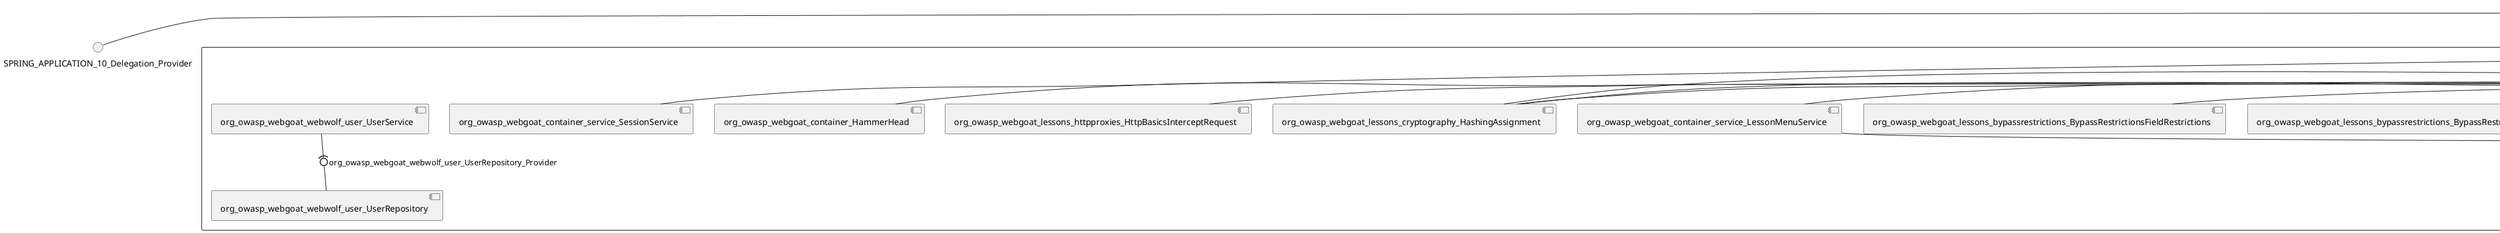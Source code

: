 @startuml
skinparam fixCircleLabelOverlapping true
skinparam componentStyle uml2
() SPRING_APPLICATION_10_Delegation_Provider
() SPRING_APPLICATION_11_Delegation_Provider
() SPRING_APPLICATION_2_Delegation_Provider
() SPRING_APPLICATION_3_Delegation_Provider
() SPRING_APPLICATION_4_Delegation_Provider
() SPRING_APPLICATION_5_Delegation_Provider
() SPRING_APPLICATION_6_Delegation_Provider
() SPRING_APPLICATION_7_Delegation_Provider
() SPRING_APPLICATION_8_Delegation_Provider
() SPRING_APPLICATION_9_Delegation_Provider
() SPRING_APPLICATION_BypassRestrictions_FieldRestrictions_POST_Delegation_Provider
() SPRING_APPLICATION_BypassRestrictions_frontendValidation_POST_Delegation_Provider
() SPRING_APPLICATION_ChromeDevTools_dummy_POST_Delegation_Provider
() SPRING_APPLICATION_ChromeDevTools_network_POST_Delegation_Provider
() SPRING_APPLICATION_CrossSiteScriptingStored_stored_xss_POST_Delegation_Provider
() SPRING_APPLICATION_CrossSiteScriptingStored_stored_xss_follow_up_POST_Delegation_Provider
() SPRING_APPLICATION_CrossSiteScripting_attack1_POST_Delegation_Provider
() SPRING_APPLICATION_CrossSiteScripting_attack3_POST_Delegation_Provider
() SPRING_APPLICATION_CrossSiteScripting_attack4_POST_Delegation_Provider
() SPRING_APPLICATION_CrossSiteScripting_attack5a_GET_Delegation_Provider
() SPRING_APPLICATION_CrossSiteScripting_attack6a_POST_Delegation_Provider
() SPRING_APPLICATION_CrossSiteScripting_dom_follow_up_POST_Delegation_Provider
() SPRING_APPLICATION_CrossSiteScripting_phone_home_xss_POST_Delegation_Provider
() SPRING_APPLICATION_CrossSiteScripting_quiz_GET_POST_Delegation_Provider
() SPRING_APPLICATION_Delegation_Provider
() SPRING_APPLICATION_GET_10_Delegation_Provider
() SPRING_APPLICATION_GET_11_Delegation_Provider
() SPRING_APPLICATION_GET_12_Delegation_Provider
() SPRING_APPLICATION_GET_13_Delegation_Provider
() SPRING_APPLICATION_GET_14_Delegation_Provider
() SPRING_APPLICATION_GET_2_Delegation_Provider
() SPRING_APPLICATION_GET_3_Delegation_Provider
() SPRING_APPLICATION_GET_4_Delegation_Provider
() SPRING_APPLICATION_GET_5_Delegation_Provider
() SPRING_APPLICATION_GET_6_Delegation_Provider
() SPRING_APPLICATION_GET_7_Delegation_Provider
() SPRING_APPLICATION_GET_8_Delegation_Provider
() SPRING_APPLICATION_GET_9_Delegation_Provider
() SPRING_APPLICATION_GET_Delegation_Provider
() SPRING_APPLICATION_HtmlTampering_task_POST_Delegation_Provider
() SPRING_APPLICATION_HttpBasics_attack1_POST_Delegation_Provider
() SPRING_APPLICATION_HttpBasics_attack2_POST_Delegation_Provider
() SPRING_APPLICATION_IDOR_diff_attributes_POST_Delegation_Provider
() SPRING_APPLICATION_IDOR_login_POST_Delegation_Provider
() SPRING_APPLICATION_IDOR_profile_alt_path_POST_Delegation_Provider
() SPRING_APPLICATION_InsecureDeserialization_task_POST_Delegation_Provider
() SPRING_APPLICATION_InsecureLogin_Delegation_Provider
() SPRING_APPLICATION_JWT_decode_POST_Delegation_Provider
() SPRING_APPLICATION_JWT_jku_Delegation_Provider
() SPRING_APPLICATION_JWT_kid_Delegation_Provider
() SPRING_APPLICATION_JWT_quiz_GET_POST_Delegation_Provider
() SPRING_APPLICATION_JWT_refresh_Delegation_Provider
() SPRING_APPLICATION_JWT_secret_POST_Delegation_Provider
() SPRING_APPLICATION_JWT_votings_Delegation_Provider
() SPRING_APPLICATION_LogSpoofing_log_bleeding_POST_Delegation_Provider
() SPRING_APPLICATION_LogSpoofing_log_spoofing_POST_Delegation_Provider
() SPRING_APPLICATION_POST_10_Delegation_Provider
() SPRING_APPLICATION_POST_11_Delegation_Provider
() SPRING_APPLICATION_POST_12_Delegation_Provider
() SPRING_APPLICATION_POST_13_Delegation_Provider
() SPRING_APPLICATION_POST_14_Delegation_Provider
() SPRING_APPLICATION_POST_15_Delegation_Provider
() SPRING_APPLICATION_POST_16_Delegation_Provider
() SPRING_APPLICATION_POST_17_Delegation_Provider
() SPRING_APPLICATION_POST_18_Delegation_Provider
() SPRING_APPLICATION_POST_2_Delegation_Provider
() SPRING_APPLICATION_POST_3_Delegation_Provider
() SPRING_APPLICATION_POST_4_Delegation_Provider
() SPRING_APPLICATION_POST_5_Delegation_Provider
() SPRING_APPLICATION_POST_6_Delegation_Provider
() SPRING_APPLICATION_POST_7_Delegation_Provider
() SPRING_APPLICATION_POST_8_Delegation_Provider
() SPRING_APPLICATION_POST_9_Delegation_Provider
() SPRING_APPLICATION_POST_Delegation_Provider
() SPRING_APPLICATION_PUT_Delegation_Provider
() SPRING_APPLICATION_PasswordReset_ForgotPassword_create_password_reset_link_POST_Delegation_Provider
() SPRING_APPLICATION_PasswordReset_SecurityQuestions_POST_Delegation_Provider
() SPRING_APPLICATION_PasswordReset_reset_Delegation_Provider
() SPRING_APPLICATION_PasswordReset_simple_mail_reset_POST_Delegation_Provider
() SPRING_APPLICATION_PathTraversal_profile_picture_GET_Delegation_Provider
() SPRING_APPLICATION_PathTraversal_profile_picture_fix_GET_Delegation_Provider
() SPRING_APPLICATION_PathTraversal_profile_upload_POST_Delegation_Provider
() SPRING_APPLICATION_PathTraversal_profile_upload_fix_POST_Delegation_Provider
() SPRING_APPLICATION_PathTraversal_profile_upload_remove_user_input_POST_Delegation_Provider
() SPRING_APPLICATION_PathTraversal_random_POST_Delegation_Provider
() SPRING_APPLICATION_PathTraversal_random_picture_GET_Delegation_Provider
() SPRING_APPLICATION_PathTraversal_zip_slip_Delegation_Provider
() SPRING_APPLICATION_SSRF_task1_POST_Delegation_Provider
() SPRING_APPLICATION_SSRF_task2_POST_Delegation_Provider
() SPRING_APPLICATION_SecurePasswords_assignment_POST_Delegation_Provider
() SPRING_APPLICATION_SqlInjectionAdvanced_attack6a_POST_Delegation_Provider
() SPRING_APPLICATION_SqlInjectionAdvanced_attack6b_POST_Delegation_Provider
() SPRING_APPLICATION_SqlInjectionAdvanced_challenge_Login_POST_Delegation_Provider
() SPRING_APPLICATION_SqlInjectionAdvanced_challenge_PUT_Delegation_Provider
() SPRING_APPLICATION_SqlInjectionAdvanced_quiz_GET_POST_Delegation_Provider
() SPRING_APPLICATION_SqlInjectionMitigations_attack10a_POST_Delegation_Provider
() SPRING_APPLICATION_SqlInjectionMitigations_attack10b_POST_Delegation_Provider
() SPRING_APPLICATION_SqlInjectionMitigations_attack12a_POST_Delegation_Provider
() SPRING_APPLICATION_SqlInjectionMitigations_servers_GET_Delegation_Provider
() SPRING_APPLICATION_SqlInjection_assignment5a_POST_Delegation_Provider
() SPRING_APPLICATION_SqlInjection_assignment5b_POST_Delegation_Provider
() SPRING_APPLICATION_SqlInjection_attack10_POST_Delegation_Provider
() SPRING_APPLICATION_SqlInjection_attack2_POST_Delegation_Provider
() SPRING_APPLICATION_SqlInjection_attack3_POST_Delegation_Provider
() SPRING_APPLICATION_SqlInjection_attack4_POST_Delegation_Provider
() SPRING_APPLICATION_SqlInjection_attack5_POST_Delegation_Provider
() SPRING_APPLICATION_SqlInjection_attack8_POST_Delegation_Provider
() SPRING_APPLICATION_SqlInjection_attack9_POST_Delegation_Provider
() SPRING_APPLICATION_SqlOnlyInputValidationOnKeywords_attack_POST_Delegation_Provider
() SPRING_APPLICATION_SqlOnlyInputValidation_attack_POST_Delegation_Provider
() SPRING_APPLICATION_VulnerableComponents_attack1_POST_Delegation_Provider
() SPRING_APPLICATION_WebWolf_GET_Delegation_Provider
() SPRING_APPLICATION_WebWolf_landing_Delegation_Provider
() SPRING_APPLICATION_WebWolf_mail_Delegation_Provider
() SPRING_APPLICATION_challenge_1_POST_Delegation_Provider
() SPRING_APPLICATION_challenge_5_POST_Delegation_Provider
() SPRING_APPLICATION_challenge_7_Delegation_Provider
() SPRING_APPLICATION_challenge_8_Delegation_Provider
() SPRING_APPLICATION_challenge_logo_Delegation_Provider
() SPRING_APPLICATION_cia_quiz_GET_POST_Delegation_Provider
() SPRING_APPLICATION_clientSideFiltering_attack1_POST_Delegation_Provider
() SPRING_APPLICATION_clientSideFiltering_challenge_store_coupons_GET_Delegation_Provider
() SPRING_APPLICATION_clientSideFiltering_getItForFree_POST_Delegation_Provider
() SPRING_APPLICATION_clientSideFiltering_salaries_GET_Delegation_Provider
() SPRING_APPLICATION_crypto_encoding_basic_auth_POST_Delegation_Provider
() SPRING_APPLICATION_crypto_encoding_xor_POST_Delegation_Provider
() SPRING_APPLICATION_crypto_hashing_POST_Delegation_Provider
() SPRING_APPLICATION_crypto_secure_defaults_POST_Delegation_Provider
() SPRING_APPLICATION_crypto_signing_verify_POST_Delegation_Provider
() SPRING_APPLICATION_csrf_feedback_message_POST_Delegation_Provider
() SPRING_APPLICATION_csrf_review_POST_Delegation_Provider
() SPRING_APPLICATION_files_GET_Delegation_Provider
() SPRING_APPLICATION_fileupload_POST_Delegation_Provider
() SPRING_APPLICATION_jwt_Delegation_Provider
() SPRING_APPLICATION_landing_Delegation_Provider
() SPRING_APPLICATION_lesson_template_Delegation_Provider
() SPRING_APPLICATION_login_oauth_mvc_GET_Delegation_Provider
() SPRING_APPLICATION_mail_DELETE_GET_POST_Delegation_Provider
() SPRING_APPLICATION_register_mvc_POST_Delegation_Provider
() SPRING_APPLICATION_registration_GET_Delegation_Provider
() SPRING_APPLICATION_requests_GET_Delegation_Provider
() SPRING_APPLICATION_scoreboard_data_GET_Delegation_Provider
() SPRING_APPLICATION_server_directory_GET_Delegation_Provider
() SPRING_APPLICATION_service_debug_labels_mvc_Delegation_Provider
() SPRING_APPLICATION_service_lessonoverview_mvc_GET_Delegation_Provider
() SPRING_APPLICATION_xxe_comments_GET_Delegation_Provider
rectangle System {
[org_owasp_webgoat_container_HammerHead] [[webgoat-webgoat.repository#_9d7Ovq0wEe-dYa3l5ej-cg]]
[org_owasp_webgoat_container_WebWolfRedirect] [[webgoat-webgoat.repository#_9d7Ovq0wEe-dYa3l5ej-cg]]
[org_owasp_webgoat_container_controller_StartLesson] [[webgoat-webgoat.repository#_9d7Ovq0wEe-dYa3l5ej-cg]]
[org_owasp_webgoat_container_controller_Welcome] [[webgoat-webgoat.repository#_9d7Ovq0wEe-dYa3l5ej-cg]]
[org_owasp_webgoat_container_i18n_PluginMessages_Provider] [[webgoat-webgoat.repository#_9d7Ovq0wEe-dYa3l5ej-cg]]
[org_owasp_webgoat_container_report_ReportCardController] [[webgoat-webgoat.repository#_9d7Ovq0wEe-dYa3l5ej-cg]]
[org_owasp_webgoat_container_service_EnvironmentService] [[webgoat-webgoat.repository#_9d7Ovq0wEe-dYa3l5ej-cg]]
[org_owasp_webgoat_container_service_HintService] [[webgoat-webgoat.repository#_9d7Ovq0wEe-dYa3l5ej-cg]]
[org_owasp_webgoat_container_service_LabelDebugService] [[webgoat-webgoat.repository#_9d7Ovq0wEe-dYa3l5ej-cg]]
[org_owasp_webgoat_container_service_LabelService] [[webgoat-webgoat.repository#_9d7Ovq0wEe-dYa3l5ej-cg]]
[org_owasp_webgoat_container_service_LessonInfoService] [[webgoat-webgoat.repository#_9d7Ovq0wEe-dYa3l5ej-cg]]
[org_owasp_webgoat_container_service_LessonMenuService] [[webgoat-webgoat.repository#_9d7Ovq0wEe-dYa3l5ej-cg]]
[org_owasp_webgoat_container_service_LessonProgressService] [[webgoat-webgoat.repository#_9d7Ovq0wEe-dYa3l5ej-cg]]
[org_owasp_webgoat_container_service_RestartLessonService] [[webgoat-webgoat.repository#_9d7Ovq0wEe-dYa3l5ej-cg]]
[org_owasp_webgoat_container_service_SessionService] [[webgoat-webgoat.repository#_9d7Ovq0wEe-dYa3l5ej-cg]]
[org_owasp_webgoat_container_session_LessonSession_Provider] [[webgoat-webgoat.repository#_9d7Ovq0wEe-dYa3l5ej-cg]]
[org_owasp_webgoat_container_users_RegistrationController] [[webgoat-webgoat.repository#_9d7Ovq0wEe-dYa3l5ej-cg]]
[org_owasp_webgoat_container_users_Scoreboard] [[webgoat-webgoat.repository#_9d7Ovq0wEe-dYa3l5ej-cg]]
[org_owasp_webgoat_container_users_UserProgressRepository] [[webgoat-webgoat.repository#_9d7Ovq0wEe-dYa3l5ej-cg]]
[org_owasp_webgoat_container_users_UserRepository] [[webgoat-webgoat.repository#_9d7Ovq0wEe-dYa3l5ej-cg]]
[org_owasp_webgoat_container_users_UserService] [[webgoat-webgoat.repository#_9d7Ovq0wEe-dYa3l5ej-cg]]
[org_owasp_webgoat_lessons_authbypass_VerifyAccount] [[webgoat-webgoat.repository#_9d7Ovq0wEe-dYa3l5ej-cg]]
[org_owasp_webgoat_lessons_bypassrestrictions_BypassRestrictionsFieldRestrictions] [[webgoat-webgoat.repository#_9d7Ovq0wEe-dYa3l5ej-cg]]
[org_owasp_webgoat_lessons_bypassrestrictions_BypassRestrictionsFrontendValidation] [[webgoat-webgoat.repository#_9d7Ovq0wEe-dYa3l5ej-cg]]
[org_owasp_webgoat_lessons_challenges_FlagController] [[webgoat-webgoat.repository#_9d7Ovq0wEe-dYa3l5ej-cg]]
[org_owasp_webgoat_lessons_challenges_challenge1_Assignment1] [[webgoat-webgoat.repository#_9d7Ovq0wEe-dYa3l5ej-cg]]
[org_owasp_webgoat_lessons_challenges_challenge1_ImageServlet] [[webgoat-webgoat.repository#_9d7Ovq0wEe-dYa3l5ej-cg]]
[org_owasp_webgoat_lessons_challenges_challenge5_Assignment5] [[webgoat-webgoat.repository#_9d7Ovq0wEe-dYa3l5ej-cg]]
[org_owasp_webgoat_lessons_challenges_challenge7_Assignment7] [[webgoat-webgoat.repository#_9d7Ovq0wEe-dYa3l5ej-cg]]
[org_owasp_webgoat_lessons_challenges_challenge8_Assignment8] [[webgoat-webgoat.repository#_9d7Ovq0wEe-dYa3l5ej-cg]]
[org_owasp_webgoat_lessons_chromedevtools_NetworkDummy] [[webgoat-webgoat.repository#_9d7Ovq0wEe-dYa3l5ej-cg]]
[org_owasp_webgoat_lessons_chromedevtools_NetworkLesson] [[webgoat-webgoat.repository#_9d7Ovq0wEe-dYa3l5ej-cg]]
[org_owasp_webgoat_lessons_cia_CIAQuiz] [[webgoat-webgoat.repository#_9d7Ovq0wEe-dYa3l5ej-cg]]
[org_owasp_webgoat_lessons_clientsidefiltering_ClientSideFilteringAssignment] [[webgoat-webgoat.repository#_9d7Ovq0wEe-dYa3l5ej-cg]]
[org_owasp_webgoat_lessons_clientsidefiltering_ClientSideFilteringFreeAssignment] [[webgoat-webgoat.repository#_9d7Ovq0wEe-dYa3l5ej-cg]]
[org_owasp_webgoat_lessons_clientsidefiltering_Salaries] [[webgoat-webgoat.repository#_9d7Ovq0wEe-dYa3l5ej-cg]]
[org_owasp_webgoat_lessons_clientsidefiltering_ShopEndpoint] [[webgoat-webgoat.repository#_9d7Ovq0wEe-dYa3l5ej-cg]]
[org_owasp_webgoat_lessons_cryptography_EncodingAssignment] [[webgoat-webgoat.repository#_9d7Ovq0wEe-dYa3l5ej-cg]]
[org_owasp_webgoat_lessons_cryptography_HashingAssignment] [[webgoat-webgoat.repository#_9d7Ovq0wEe-dYa3l5ej-cg]]
[org_owasp_webgoat_lessons_cryptography_SecureDefaultsAssignment] [[webgoat-webgoat.repository#_9d7Ovq0wEe-dYa3l5ej-cg]]
[org_owasp_webgoat_lessons_cryptography_SigningAssignment] [[webgoat-webgoat.repository#_9d7Ovq0wEe-dYa3l5ej-cg]]
[org_owasp_webgoat_lessons_cryptography_XOREncodingAssignment] [[webgoat-webgoat.repository#_9d7Ovq0wEe-dYa3l5ej-cg]]
[org_owasp_webgoat_lessons_csrf_CSRFConfirmFlag1] [[webgoat-webgoat.repository#_9d7Ovq0wEe-dYa3l5ej-cg]]
[org_owasp_webgoat_lessons_csrf_CSRFFeedback] [[webgoat-webgoat.repository#_9d7Ovq0wEe-dYa3l5ej-cg]]
[org_owasp_webgoat_lessons_csrf_CSRFGetFlag] [[webgoat-webgoat.repository#_9d7Ovq0wEe-dYa3l5ej-cg]]
[org_owasp_webgoat_lessons_csrf_CSRFLogin] [[webgoat-webgoat.repository#_9d7Ovq0wEe-dYa3l5ej-cg]]
[org_owasp_webgoat_lessons_csrf_ForgedReviews] [[webgoat-webgoat.repository#_9d7Ovq0wEe-dYa3l5ej-cg]]
[org_owasp_webgoat_lessons_csrf_ObjectMapper_Provider] [[webgoat-webgoat.repository#_9d7Ovq0wEe-dYa3l5ej-cg]]
[org_owasp_webgoat_lessons_deserialization_InsecureDeserializationTask] [[webgoat-webgoat.repository#_9d7Ovq0wEe-dYa3l5ej-cg]]
[org_owasp_webgoat_lessons_hijacksession_HijackSessionAssignment] [[webgoat-webgoat.repository#_9d7Ovq0wEe-dYa3l5ej-cg]]
[org_owasp_webgoat_lessons_hijacksession_cas_HijackSessionAuthenticationProvider] [[webgoat-webgoat.repository#_9d7Ovq0wEe-dYa3l5ej-cg]]
[org_owasp_webgoat_lessons_htmltampering_HtmlTamperingTask] [[webgoat-webgoat.repository#_9d7Ovq0wEe-dYa3l5ej-cg]]
[org_owasp_webgoat_lessons_httpbasics_HttpBasicsLesson] [[webgoat-webgoat.repository#_9d7Ovq0wEe-dYa3l5ej-cg]]
[org_owasp_webgoat_lessons_httpbasics_HttpBasicsQuiz] [[webgoat-webgoat.repository#_9d7Ovq0wEe-dYa3l5ej-cg]]
[org_owasp_webgoat_lessons_httpproxies_HttpBasicsInterceptRequest] [[webgoat-webgoat.repository#_9d7Ovq0wEe-dYa3l5ej-cg]]
[org_owasp_webgoat_lessons_idor_IDORDiffAttributes] [[webgoat-webgoat.repository#_9d7Ovq0wEe-dYa3l5ej-cg]]
[org_owasp_webgoat_lessons_idor_IDOREditOtherProfile] [[webgoat-webgoat.repository#_9d7Ovq0wEe-dYa3l5ej-cg]]
[org_owasp_webgoat_lessons_idor_IDORLogin] [[webgoat-webgoat.repository#_9d7Ovq0wEe-dYa3l5ej-cg]]
[org_owasp_webgoat_lessons_idor_IDORViewOtherProfile] [[webgoat-webgoat.repository#_9d7Ovq0wEe-dYa3l5ej-cg]]
[org_owasp_webgoat_lessons_idor_IDORViewOwnProfile] [[webgoat-webgoat.repository#_9d7Ovq0wEe-dYa3l5ej-cg]]
[org_owasp_webgoat_lessons_idor_IDORViewOwnProfileAltUrl] [[webgoat-webgoat.repository#_9d7Ovq0wEe-dYa3l5ej-cg]]
[org_owasp_webgoat_lessons_insecurelogin_InsecureLoginTask] [[webgoat-webgoat.repository#_9d7Ovq0wEe-dYa3l5ej-cg]]
[org_owasp_webgoat_lessons_jwt_JWTDecodeEndpoint] [[webgoat-webgoat.repository#_9d7Ovq0wEe-dYa3l5ej-cg]]
[org_owasp_webgoat_lessons_jwt_JWTQuiz] [[webgoat-webgoat.repository#_9d7Ovq0wEe-dYa3l5ej-cg]]
[org_owasp_webgoat_lessons_jwt_JWTRefreshEndpoint] [[webgoat-webgoat.repository#_9d7Ovq0wEe-dYa3l5ej-cg]]
[org_owasp_webgoat_lessons_jwt_JWTSecretKeyEndpoint] [[webgoat-webgoat.repository#_9d7Ovq0wEe-dYa3l5ej-cg]]
[org_owasp_webgoat_lessons_jwt_JWTVotesEndpoint] [[webgoat-webgoat.repository#_9d7Ovq0wEe-dYa3l5ej-cg]]
[org_owasp_webgoat_lessons_jwt_claimmisuse_JWTHeaderJKUEndpoint] [[webgoat-webgoat.repository#_9d7Ovq0wEe-dYa3l5ej-cg]]
[org_owasp_webgoat_lessons_jwt_claimmisuse_JWTHeaderKIDEndpoint] [[webgoat-webgoat.repository#_9d7Ovq0wEe-dYa3l5ej-cg]]
[org_owasp_webgoat_lessons_lessontemplate_SampleAttack] [[webgoat-webgoat.repository#_9d7Ovq0wEe-dYa3l5ej-cg]]
[org_owasp_webgoat_lessons_logging_LogBleedingTask] [[webgoat-webgoat.repository#_9d7Ovq0wEe-dYa3l5ej-cg]]
[org_owasp_webgoat_lessons_logging_LogSpoofingTask] [[webgoat-webgoat.repository#_9d7Ovq0wEe-dYa3l5ej-cg]]
[org_owasp_webgoat_lessons_missingac_MissingFunctionACHiddenMenus] [[webgoat-webgoat.repository#_9d7Ovq0wEe-dYa3l5ej-cg]]
[org_owasp_webgoat_lessons_missingac_MissingFunctionACUsers] [[webgoat-webgoat.repository#_9d7Ovq0wEe-dYa3l5ej-cg]]
[org_owasp_webgoat_lessons_missingac_MissingFunctionACYourHash] [[webgoat-webgoat.repository#_9d7Ovq0wEe-dYa3l5ej-cg]]
[org_owasp_webgoat_lessons_missingac_MissingFunctionACYourHashAdmin] [[webgoat-webgoat.repository#_9d7Ovq0wEe-dYa3l5ej-cg]]
[org_owasp_webgoat_lessons_passwordreset_QuestionsAssignment] [[webgoat-webgoat.repository#_9d7Ovq0wEe-dYa3l5ej-cg]]
[org_owasp_webgoat_lessons_passwordreset_ResetLinkAssignment] [[webgoat-webgoat.repository#_9d7Ovq0wEe-dYa3l5ej-cg]]
[org_owasp_webgoat_lessons_passwordreset_ResetLinkAssignmentForgotPassword] [[webgoat-webgoat.repository#_9d7Ovq0wEe-dYa3l5ej-cg]]
[org_owasp_webgoat_lessons_passwordreset_SecurityQuestionAssignment] [[webgoat-webgoat.repository#_9d7Ovq0wEe-dYa3l5ej-cg]]
[org_owasp_webgoat_lessons_passwordreset_SimpleMailAssignment] [[webgoat-webgoat.repository#_9d7Ovq0wEe-dYa3l5ej-cg]]
[org_owasp_webgoat_lessons_passwordreset_TriedQuestions] [[webgoat-webgoat.repository#_9d7Ovq0wEe-dYa3l5ej-cg]]
[org_owasp_webgoat_lessons_pathtraversal_ProfileUpload] [[webgoat-webgoat.repository#_9d7Ovq0wEe-dYa3l5ej-cg]]
[org_owasp_webgoat_lessons_pathtraversal_ProfileUploadFix] [[webgoat-webgoat.repository#_9d7Ovq0wEe-dYa3l5ej-cg]]
[org_owasp_webgoat_lessons_pathtraversal_ProfileUploadRemoveUserInput] [[webgoat-webgoat.repository#_9d7Ovq0wEe-dYa3l5ej-cg]]
[org_owasp_webgoat_lessons_pathtraversal_ProfileUploadRetrieval] [[webgoat-webgoat.repository#_9d7Ovq0wEe-dYa3l5ej-cg]]
[org_owasp_webgoat_lessons_pathtraversal_ProfileZipSlip] [[webgoat-webgoat.repository#_9d7Ovq0wEe-dYa3l5ej-cg]]
[org_owasp_webgoat_lessons_securepasswords_SecurePasswordsAssignment] [[webgoat-webgoat.repository#_9d7Ovq0wEe-dYa3l5ej-cg]]
[org_owasp_webgoat_lessons_spoofcookie_SpoofCookieAssignment] [[webgoat-webgoat.repository#_9d7Ovq0wEe-dYa3l5ej-cg]]
[org_owasp_webgoat_lessons_sqlinjection_advanced_SqlInjectionChallenge] [[webgoat-webgoat.repository#_9d7Ovq0wEe-dYa3l5ej-cg]]
[org_owasp_webgoat_lessons_sqlinjection_advanced_SqlInjectionChallengeLogin] [[webgoat-webgoat.repository#_9d7Ovq0wEe-dYa3l5ej-cg]]
[org_owasp_webgoat_lessons_sqlinjection_advanced_SqlInjectionLesson6a] [[webgoat-webgoat.repository#_9d7Ovq0wEe-dYa3l5ej-cg]]
[org_owasp_webgoat_lessons_sqlinjection_advanced_SqlInjectionLesson6b] [[webgoat-webgoat.repository#_9d7Ovq0wEe-dYa3l5ej-cg]]
[org_owasp_webgoat_lessons_sqlinjection_advanced_SqlInjectionQuiz] [[webgoat-webgoat.repository#_9d7Ovq0wEe-dYa3l5ej-cg]]
[org_owasp_webgoat_lessons_sqlinjection_introduction_SqlInjectionLesson10] [[webgoat-webgoat.repository#_9d7Ovq0wEe-dYa3l5ej-cg]]
[org_owasp_webgoat_lessons_sqlinjection_introduction_SqlInjectionLesson2] [[webgoat-webgoat.repository#_9d7Ovq0wEe-dYa3l5ej-cg]]
[org_owasp_webgoat_lessons_sqlinjection_introduction_SqlInjectionLesson3] [[webgoat-webgoat.repository#_9d7Ovq0wEe-dYa3l5ej-cg]]
[org_owasp_webgoat_lessons_sqlinjection_introduction_SqlInjectionLesson4] [[webgoat-webgoat.repository#_9d7Ovq0wEe-dYa3l5ej-cg]]
[org_owasp_webgoat_lessons_sqlinjection_introduction_SqlInjectionLesson5] [[webgoat-webgoat.repository#_9d7Ovq0wEe-dYa3l5ej-cg]]
[org_owasp_webgoat_lessons_sqlinjection_introduction_SqlInjectionLesson5a] [[webgoat-webgoat.repository#_9d7Ovq0wEe-dYa3l5ej-cg]]
[org_owasp_webgoat_lessons_sqlinjection_introduction_SqlInjectionLesson5b] [[webgoat-webgoat.repository#_9d7Ovq0wEe-dYa3l5ej-cg]]
[org_owasp_webgoat_lessons_sqlinjection_introduction_SqlInjectionLesson8] [[webgoat-webgoat.repository#_9d7Ovq0wEe-dYa3l5ej-cg]]
[org_owasp_webgoat_lessons_sqlinjection_introduction_SqlInjectionLesson9] [[webgoat-webgoat.repository#_9d7Ovq0wEe-dYa3l5ej-cg]]
[org_owasp_webgoat_lessons_sqlinjection_mitigation_Servers] [[webgoat-webgoat.repository#_9d7Ovq0wEe-dYa3l5ej-cg]]
[org_owasp_webgoat_lessons_sqlinjection_mitigation_SqlInjectionLesson10a] [[webgoat-webgoat.repository#_9d7Ovq0wEe-dYa3l5ej-cg]]
[org_owasp_webgoat_lessons_sqlinjection_mitigation_SqlInjectionLesson10b] [[webgoat-webgoat.repository#_9d7Ovq0wEe-dYa3l5ej-cg]]
[org_owasp_webgoat_lessons_sqlinjection_mitigation_SqlInjectionLesson13] [[webgoat-webgoat.repository#_9d7Ovq0wEe-dYa3l5ej-cg]]
[org_owasp_webgoat_lessons_sqlinjection_mitigation_SqlOnlyInputValidation] [[webgoat-webgoat.repository#_9d7Ovq0wEe-dYa3l5ej-cg]]
[org_owasp_webgoat_lessons_sqlinjection_mitigation_SqlOnlyInputValidationOnKeywords] [[webgoat-webgoat.repository#_9d7Ovq0wEe-dYa3l5ej-cg]]
[org_owasp_webgoat_lessons_ssrf_SSRFTask1] [[webgoat-webgoat.repository#_9d7Ovq0wEe-dYa3l5ej-cg]]
[org_owasp_webgoat_lessons_ssrf_SSRFTask2] [[webgoat-webgoat.repository#_9d7Ovq0wEe-dYa3l5ej-cg]]
[org_owasp_webgoat_lessons_vulnerablecomponents_VulnerableComponentsLesson] [[webgoat-webgoat.repository#_9d7Ovq0wEe-dYa3l5ej-cg]]
[org_owasp_webgoat_lessons_webwolfintroduction_LandingAssignment] [[webgoat-webgoat.repository#_9d7Ovq0wEe-dYa3l5ej-cg]]
[org_owasp_webgoat_lessons_webwolfintroduction_MailAssignment] [[webgoat-webgoat.repository#_9d7Ovq0wEe-dYa3l5ej-cg]]
[org_owasp_webgoat_lessons_xss_CrossSiteScriptingLesson1] [[webgoat-webgoat.repository#_9d7Ovq0wEe-dYa3l5ej-cg]]
[org_owasp_webgoat_lessons_xss_CrossSiteScriptingLesson5a] [[webgoat-webgoat.repository#_9d7Ovq0wEe-dYa3l5ej-cg]]
[org_owasp_webgoat_lessons_xss_CrossSiteScriptingLesson6a] [[webgoat-webgoat.repository#_9d7Ovq0wEe-dYa3l5ej-cg]]
[org_owasp_webgoat_lessons_xss_CrossSiteScriptingQuiz] [[webgoat-webgoat.repository#_9d7Ovq0wEe-dYa3l5ej-cg]]
[org_owasp_webgoat_lessons_xss_DOMCrossSiteScripting] [[webgoat-webgoat.repository#_9d7Ovq0wEe-dYa3l5ej-cg]]
[org_owasp_webgoat_lessons_xss_DOMCrossSiteScriptingVerifier] [[webgoat-webgoat.repository#_9d7Ovq0wEe-dYa3l5ej-cg]]
[org_owasp_webgoat_lessons_xss_mitigation_CrossSiteScriptingLesson3] [[webgoat-webgoat.repository#_9d7Ovq0wEe-dYa3l5ej-cg]]
[org_owasp_webgoat_lessons_xss_mitigation_CrossSiteScriptingLesson4] [[webgoat-webgoat.repository#_9d7Ovq0wEe-dYa3l5ej-cg]]
[org_owasp_webgoat_lessons_xss_stored_StoredCrossSiteScriptingVerifier] [[webgoat-webgoat.repository#_9d7Ovq0wEe-dYa3l5ej-cg]]
[org_owasp_webgoat_lessons_xss_stored_StoredXssComments] [[webgoat-webgoat.repository#_9d7Ovq0wEe-dYa3l5ej-cg]]
[org_owasp_webgoat_lessons_xxe_BlindSendFileAssignment] [[webgoat-webgoat.repository#_9d7Ovq0wEe-dYa3l5ej-cg]]
[org_owasp_webgoat_lessons_xxe_CommentsEndpoint] [[webgoat-webgoat.repository#_9d7Ovq0wEe-dYa3l5ej-cg]]
[org_owasp_webgoat_lessons_xxe_ContentTypeAssignment] [[webgoat-webgoat.repository#_9d7Ovq0wEe-dYa3l5ej-cg]]
[org_owasp_webgoat_lessons_xxe_SimpleXXE] [[webgoat-webgoat.repository#_9d7Ovq0wEe-dYa3l5ej-cg]]
[org_owasp_webgoat_webwolf_FileServer] [[webgoat-webgoat.repository#_9d7Ovq0wEe-dYa3l5ej-cg]]
[org_owasp_webgoat_webwolf_jwt_JWTController] [[webgoat-webgoat.repository#_9d7Ovq0wEe-dYa3l5ej-cg]]
[org_owasp_webgoat_webwolf_mailbox_MailboxController] [[webgoat-webgoat.repository#_9d7Ovq0wEe-dYa3l5ej-cg]]
[org_owasp_webgoat_webwolf_mailbox_MailboxRepository] [[webgoat-webgoat.repository#_9d7Ovq0wEe-dYa3l5ej-cg]]
[org_owasp_webgoat_webwolf_requests_LandingPage] [[webgoat-webgoat.repository#_9d7Ovq0wEe-dYa3l5ej-cg]]
[org_owasp_webgoat_webwolf_requests_Requests] [[webgoat-webgoat.repository#_9d7Ovq0wEe-dYa3l5ej-cg]]
[org_owasp_webgoat_webwolf_user_UserRepository] [[webgoat-webgoat.repository#_9d7Ovq0wEe-dYa3l5ej-cg]]
[org_owasp_webgoat_webwolf_user_UserService] [[webgoat-webgoat.repository#_9d7Ovq0wEe-dYa3l5ej-cg]]
port SPRING_APPLICATION_10_Provider
SPRING_APPLICATION_10_Delegation_Provider - SPRING_APPLICATION_10_Provider
SPRING_APPLICATION_10_Provider - [org_owasp_webgoat_lessons_xxe_SimpleXXE]
port SPRING_APPLICATION_11_Provider
SPRING_APPLICATION_11_Delegation_Provider - SPRING_APPLICATION_11_Provider
SPRING_APPLICATION_11_Provider - [org_owasp_webgoat_lessons_cryptography_HashingAssignment]
port SPRING_APPLICATION_2_Provider
SPRING_APPLICATION_2_Delegation_Provider - SPRING_APPLICATION_2_Provider
SPRING_APPLICATION_2_Provider - [org_owasp_webgoat_container_service_SessionService]
port SPRING_APPLICATION_3_Provider
SPRING_APPLICATION_3_Delegation_Provider - SPRING_APPLICATION_3_Provider
SPRING_APPLICATION_3_Provider - [org_owasp_webgoat_container_HammerHead]
port SPRING_APPLICATION_4_Provider
SPRING_APPLICATION_4_Delegation_Provider - SPRING_APPLICATION_4_Provider
SPRING_APPLICATION_4_Provider - [org_owasp_webgoat_webwolf_FileServer]
port SPRING_APPLICATION_5_Provider
SPRING_APPLICATION_5_Delegation_Provider - SPRING_APPLICATION_5_Provider
SPRING_APPLICATION_5_Provider - [org_owasp_webgoat_container_service_LabelDebugService]
port SPRING_APPLICATION_6_Provider
SPRING_APPLICATION_6_Delegation_Provider - SPRING_APPLICATION_6_Provider
SPRING_APPLICATION_6_Provider - [org_owasp_webgoat_lessons_httpproxies_HttpBasicsInterceptRequest]
port SPRING_APPLICATION_7_Provider
SPRING_APPLICATION_7_Delegation_Provider - SPRING_APPLICATION_7_Provider
SPRING_APPLICATION_7_Provider - [org_owasp_webgoat_lessons_cryptography_HashingAssignment]
port SPRING_APPLICATION_8_Provider
SPRING_APPLICATION_8_Delegation_Provider - SPRING_APPLICATION_8_Provider
SPRING_APPLICATION_8_Provider - [org_owasp_webgoat_container_service_LessonMenuService]
port SPRING_APPLICATION_9_Provider
SPRING_APPLICATION_9_Delegation_Provider - SPRING_APPLICATION_9_Provider
SPRING_APPLICATION_9_Provider - [org_owasp_webgoat_lessons_jwt_JWTSecretKeyEndpoint]
port SPRING_APPLICATION_BypassRestrictions_FieldRestrictions_POST_Provider
SPRING_APPLICATION_BypassRestrictions_FieldRestrictions_POST_Delegation_Provider - SPRING_APPLICATION_BypassRestrictions_FieldRestrictions_POST_Provider
SPRING_APPLICATION_BypassRestrictions_FieldRestrictions_POST_Provider - [org_owasp_webgoat_lessons_bypassrestrictions_BypassRestrictionsFieldRestrictions]
port SPRING_APPLICATION_BypassRestrictions_frontendValidation_POST_Provider
SPRING_APPLICATION_BypassRestrictions_frontendValidation_POST_Delegation_Provider - SPRING_APPLICATION_BypassRestrictions_frontendValidation_POST_Provider
SPRING_APPLICATION_BypassRestrictions_frontendValidation_POST_Provider - [org_owasp_webgoat_lessons_bypassrestrictions_BypassRestrictionsFrontendValidation]
port SPRING_APPLICATION_ChromeDevTools_dummy_POST_Provider
SPRING_APPLICATION_ChromeDevTools_dummy_POST_Delegation_Provider - SPRING_APPLICATION_ChromeDevTools_dummy_POST_Provider
SPRING_APPLICATION_ChromeDevTools_dummy_POST_Provider - [org_owasp_webgoat_lessons_chromedevtools_NetworkDummy]
port SPRING_APPLICATION_ChromeDevTools_network_POST_Provider
SPRING_APPLICATION_ChromeDevTools_network_POST_Delegation_Provider - SPRING_APPLICATION_ChromeDevTools_network_POST_Provider
SPRING_APPLICATION_ChromeDevTools_network_POST_Provider - [org_owasp_webgoat_lessons_chromedevtools_NetworkLesson]
port SPRING_APPLICATION_CrossSiteScriptingStored_stored_xss_POST_Provider
SPRING_APPLICATION_CrossSiteScriptingStored_stored_xss_POST_Delegation_Provider - SPRING_APPLICATION_CrossSiteScriptingStored_stored_xss_POST_Provider
SPRING_APPLICATION_CrossSiteScriptingStored_stored_xss_POST_Provider - [org_owasp_webgoat_lessons_xss_stored_StoredXssComments]
port SPRING_APPLICATION_CrossSiteScriptingStored_stored_xss_follow_up_POST_Provider
SPRING_APPLICATION_CrossSiteScriptingStored_stored_xss_follow_up_POST_Delegation_Provider - SPRING_APPLICATION_CrossSiteScriptingStored_stored_xss_follow_up_POST_Provider
SPRING_APPLICATION_CrossSiteScriptingStored_stored_xss_follow_up_POST_Provider - [org_owasp_webgoat_lessons_xss_stored_StoredCrossSiteScriptingVerifier]
port SPRING_APPLICATION_CrossSiteScripting_attack1_POST_Provider
SPRING_APPLICATION_CrossSiteScripting_attack1_POST_Delegation_Provider - SPRING_APPLICATION_CrossSiteScripting_attack1_POST_Provider
SPRING_APPLICATION_CrossSiteScripting_attack1_POST_Provider - [org_owasp_webgoat_lessons_xss_CrossSiteScriptingLesson1]
port SPRING_APPLICATION_CrossSiteScripting_attack3_POST_Provider
SPRING_APPLICATION_CrossSiteScripting_attack3_POST_Delegation_Provider - SPRING_APPLICATION_CrossSiteScripting_attack3_POST_Provider
SPRING_APPLICATION_CrossSiteScripting_attack3_POST_Provider - [org_owasp_webgoat_lessons_xss_mitigation_CrossSiteScriptingLesson3]
port SPRING_APPLICATION_CrossSiteScripting_attack4_POST_Provider
SPRING_APPLICATION_CrossSiteScripting_attack4_POST_Delegation_Provider - SPRING_APPLICATION_CrossSiteScripting_attack4_POST_Provider
SPRING_APPLICATION_CrossSiteScripting_attack4_POST_Provider - [org_owasp_webgoat_lessons_xss_mitigation_CrossSiteScriptingLesson4]
port SPRING_APPLICATION_CrossSiteScripting_attack5a_GET_Provider
SPRING_APPLICATION_CrossSiteScripting_attack5a_GET_Delegation_Provider - SPRING_APPLICATION_CrossSiteScripting_attack5a_GET_Provider
SPRING_APPLICATION_CrossSiteScripting_attack5a_GET_Provider - [org_owasp_webgoat_lessons_xss_CrossSiteScriptingLesson5a]
port SPRING_APPLICATION_CrossSiteScripting_attack6a_POST_Provider
SPRING_APPLICATION_CrossSiteScripting_attack6a_POST_Delegation_Provider - SPRING_APPLICATION_CrossSiteScripting_attack6a_POST_Provider
SPRING_APPLICATION_CrossSiteScripting_attack6a_POST_Provider - [org_owasp_webgoat_lessons_xss_CrossSiteScriptingLesson6a]
port SPRING_APPLICATION_CrossSiteScripting_dom_follow_up_POST_Provider
SPRING_APPLICATION_CrossSiteScripting_dom_follow_up_POST_Delegation_Provider - SPRING_APPLICATION_CrossSiteScripting_dom_follow_up_POST_Provider
SPRING_APPLICATION_CrossSiteScripting_dom_follow_up_POST_Provider - [org_owasp_webgoat_lessons_xss_DOMCrossSiteScriptingVerifier]
port SPRING_APPLICATION_CrossSiteScripting_phone_home_xss_POST_Provider
SPRING_APPLICATION_CrossSiteScripting_phone_home_xss_POST_Delegation_Provider - SPRING_APPLICATION_CrossSiteScripting_phone_home_xss_POST_Provider
SPRING_APPLICATION_CrossSiteScripting_phone_home_xss_POST_Provider - [org_owasp_webgoat_lessons_xss_DOMCrossSiteScripting]
port SPRING_APPLICATION_CrossSiteScripting_quiz_GET_POST_Provider
SPRING_APPLICATION_CrossSiteScripting_quiz_GET_POST_Delegation_Provider - SPRING_APPLICATION_CrossSiteScripting_quiz_GET_POST_Provider
SPRING_APPLICATION_CrossSiteScripting_quiz_GET_POST_Provider - [org_owasp_webgoat_lessons_xss_CrossSiteScriptingQuiz]
port SPRING_APPLICATION_Provider
SPRING_APPLICATION_Delegation_Provider - SPRING_APPLICATION_Provider
SPRING_APPLICATION_Provider - [org_owasp_webgoat_lessons_cryptography_SigningAssignment]
port SPRING_APPLICATION_GET_10_Provider
SPRING_APPLICATION_GET_10_Delegation_Provider - SPRING_APPLICATION_GET_10_Provider
SPRING_APPLICATION_GET_10_Provider - [org_owasp_webgoat_lessons_csrf_ForgedReviews]
port SPRING_APPLICATION_GET_11_Provider
SPRING_APPLICATION_GET_11_Delegation_Provider - SPRING_APPLICATION_GET_11_Provider
SPRING_APPLICATION_GET_11_Provider - [org_owasp_webgoat_container_controller_StartLesson]
port SPRING_APPLICATION_GET_12_Provider
SPRING_APPLICATION_GET_12_Delegation_Provider - SPRING_APPLICATION_GET_12_Provider
SPRING_APPLICATION_GET_12_Provider - [org_owasp_webgoat_container_service_LessonInfoService]
port SPRING_APPLICATION_GET_13_Provider
SPRING_APPLICATION_GET_13_Delegation_Provider - SPRING_APPLICATION_GET_13_Provider
SPRING_APPLICATION_GET_13_Provider - [org_owasp_webgoat_lessons_idor_IDORViewOwnProfile]
port SPRING_APPLICATION_GET_14_Provider
SPRING_APPLICATION_GET_14_Delegation_Provider - SPRING_APPLICATION_GET_14_Provider
SPRING_APPLICATION_GET_14_Provider - [org_owasp_webgoat_lessons_idor_IDORViewOtherProfile]
port SPRING_APPLICATION_GET_2_Provider
SPRING_APPLICATION_GET_2_Delegation_Provider - SPRING_APPLICATION_GET_2_Provider
SPRING_APPLICATION_GET_2_Provider - [org_owasp_webgoat_lessons_spoofcookie_SpoofCookieAssignment]
port SPRING_APPLICATION_GET_3_Provider
SPRING_APPLICATION_GET_3_Delegation_Provider - SPRING_APPLICATION_GET_3_Provider
SPRING_APPLICATION_GET_3_Provider - [org_owasp_webgoat_container_service_RestartLessonService]
port SPRING_APPLICATION_GET_4_Provider
SPRING_APPLICATION_GET_4_Delegation_Provider - SPRING_APPLICATION_GET_4_Provider
SPRING_APPLICATION_GET_4_Provider - [org_owasp_webgoat_container_controller_Welcome]
port SPRING_APPLICATION_GET_5_Provider
SPRING_APPLICATION_GET_5_Delegation_Provider - SPRING_APPLICATION_GET_5_Provider
SPRING_APPLICATION_GET_5_Provider - [org_owasp_webgoat_container_report_ReportCardController]
port SPRING_APPLICATION_GET_6_Provider
SPRING_APPLICATION_GET_6_Delegation_Provider - SPRING_APPLICATION_GET_6_Provider
SPRING_APPLICATION_GET_6_Provider - [org_owasp_webgoat_lessons_cryptography_EncodingAssignment]
port SPRING_APPLICATION_GET_7_Provider
SPRING_APPLICATION_GET_7_Delegation_Provider - SPRING_APPLICATION_GET_7_Provider
SPRING_APPLICATION_GET_7_Provider - [org_owasp_webgoat_container_service_HintService]
port SPRING_APPLICATION_GET_8_Provider
SPRING_APPLICATION_GET_8_Delegation_Provider - SPRING_APPLICATION_GET_8_Provider
SPRING_APPLICATION_GET_8_Provider - [org_owasp_webgoat_lessons_xss_stored_StoredXssComments]
port SPRING_APPLICATION_GET_9_Provider
SPRING_APPLICATION_GET_9_Delegation_Provider - SPRING_APPLICATION_GET_9_Provider
SPRING_APPLICATION_GET_9_Provider - [org_owasp_webgoat_lessons_missingac_MissingFunctionACUsers]
port SPRING_APPLICATION_GET_Provider
SPRING_APPLICATION_GET_Delegation_Provider - SPRING_APPLICATION_GET_Provider
SPRING_APPLICATION_GET_Provider - [org_owasp_webgoat_container_service_LabelService]
port SPRING_APPLICATION_HtmlTampering_task_POST_Provider
SPRING_APPLICATION_HtmlTampering_task_POST_Delegation_Provider - SPRING_APPLICATION_HtmlTampering_task_POST_Provider
SPRING_APPLICATION_HtmlTampering_task_POST_Provider - [org_owasp_webgoat_lessons_htmltampering_HtmlTamperingTask]
port SPRING_APPLICATION_HttpBasics_attack1_POST_Provider
SPRING_APPLICATION_HttpBasics_attack1_POST_Delegation_Provider - SPRING_APPLICATION_HttpBasics_attack1_POST_Provider
SPRING_APPLICATION_HttpBasics_attack1_POST_Provider - [org_owasp_webgoat_lessons_httpbasics_HttpBasicsLesson]
port SPRING_APPLICATION_HttpBasics_attack2_POST_Provider
SPRING_APPLICATION_HttpBasics_attack2_POST_Delegation_Provider - SPRING_APPLICATION_HttpBasics_attack2_POST_Provider
SPRING_APPLICATION_HttpBasics_attack2_POST_Provider - [org_owasp_webgoat_lessons_httpbasics_HttpBasicsQuiz]
port SPRING_APPLICATION_IDOR_diff_attributes_POST_Provider
SPRING_APPLICATION_IDOR_diff_attributes_POST_Delegation_Provider - SPRING_APPLICATION_IDOR_diff_attributes_POST_Provider
SPRING_APPLICATION_IDOR_diff_attributes_POST_Provider - [org_owasp_webgoat_lessons_idor_IDORDiffAttributes]
port SPRING_APPLICATION_IDOR_login_POST_Provider
SPRING_APPLICATION_IDOR_login_POST_Delegation_Provider - SPRING_APPLICATION_IDOR_login_POST_Provider
SPRING_APPLICATION_IDOR_login_POST_Provider - [org_owasp_webgoat_lessons_idor_IDORLogin]
port SPRING_APPLICATION_IDOR_profile_alt_path_POST_Provider
SPRING_APPLICATION_IDOR_profile_alt_path_POST_Delegation_Provider - SPRING_APPLICATION_IDOR_profile_alt_path_POST_Provider
SPRING_APPLICATION_IDOR_profile_alt_path_POST_Provider - [org_owasp_webgoat_lessons_idor_IDORViewOwnProfileAltUrl]
port SPRING_APPLICATION_InsecureDeserialization_task_POST_Provider
SPRING_APPLICATION_InsecureDeserialization_task_POST_Delegation_Provider - SPRING_APPLICATION_InsecureDeserialization_task_POST_Provider
SPRING_APPLICATION_InsecureDeserialization_task_POST_Provider - [org_owasp_webgoat_lessons_deserialization_InsecureDeserializationTask]
port SPRING_APPLICATION_InsecureLogin_Provider
SPRING_APPLICATION_InsecureLogin_Delegation_Provider - SPRING_APPLICATION_InsecureLogin_Provider
SPRING_APPLICATION_InsecureLogin_Provider - [org_owasp_webgoat_lessons_insecurelogin_InsecureLoginTask]
port SPRING_APPLICATION_JWT_decode_POST_Provider
SPRING_APPLICATION_JWT_decode_POST_Delegation_Provider - SPRING_APPLICATION_JWT_decode_POST_Provider
SPRING_APPLICATION_JWT_decode_POST_Provider - [org_owasp_webgoat_lessons_jwt_JWTDecodeEndpoint]
port SPRING_APPLICATION_JWT_jku_Provider
SPRING_APPLICATION_JWT_jku_Delegation_Provider - SPRING_APPLICATION_JWT_jku_Provider
SPRING_APPLICATION_JWT_jku_Provider - [org_owasp_webgoat_lessons_jwt_claimmisuse_JWTHeaderJKUEndpoint]
port SPRING_APPLICATION_JWT_kid_Provider
SPRING_APPLICATION_JWT_kid_Delegation_Provider - SPRING_APPLICATION_JWT_kid_Provider
SPRING_APPLICATION_JWT_kid_Provider - [org_owasp_webgoat_lessons_jwt_claimmisuse_JWTHeaderKIDEndpoint]
port SPRING_APPLICATION_JWT_quiz_GET_POST_Provider
SPRING_APPLICATION_JWT_quiz_GET_POST_Delegation_Provider - SPRING_APPLICATION_JWT_quiz_GET_POST_Provider
SPRING_APPLICATION_JWT_quiz_GET_POST_Provider - [org_owasp_webgoat_lessons_jwt_JWTQuiz]
port SPRING_APPLICATION_JWT_refresh_Provider
SPRING_APPLICATION_JWT_refresh_Delegation_Provider - SPRING_APPLICATION_JWT_refresh_Provider
SPRING_APPLICATION_JWT_refresh_Provider - [org_owasp_webgoat_lessons_jwt_JWTRefreshEndpoint]
port SPRING_APPLICATION_JWT_secret_POST_Provider
SPRING_APPLICATION_JWT_secret_POST_Delegation_Provider - SPRING_APPLICATION_JWT_secret_POST_Provider
SPRING_APPLICATION_JWT_secret_POST_Provider - [org_owasp_webgoat_lessons_jwt_JWTSecretKeyEndpoint]
port SPRING_APPLICATION_JWT_votings_Provider
SPRING_APPLICATION_JWT_votings_Delegation_Provider - SPRING_APPLICATION_JWT_votings_Provider
SPRING_APPLICATION_JWT_votings_Provider - [org_owasp_webgoat_lessons_jwt_JWTVotesEndpoint]
port SPRING_APPLICATION_LogSpoofing_log_bleeding_POST_Provider
SPRING_APPLICATION_LogSpoofing_log_bleeding_POST_Delegation_Provider - SPRING_APPLICATION_LogSpoofing_log_bleeding_POST_Provider
SPRING_APPLICATION_LogSpoofing_log_bleeding_POST_Provider - [org_owasp_webgoat_lessons_logging_LogBleedingTask]
port SPRING_APPLICATION_LogSpoofing_log_spoofing_POST_Provider
SPRING_APPLICATION_LogSpoofing_log_spoofing_POST_Delegation_Provider - SPRING_APPLICATION_LogSpoofing_log_spoofing_POST_Provider
SPRING_APPLICATION_LogSpoofing_log_spoofing_POST_Provider - [org_owasp_webgoat_lessons_logging_LogSpoofingTask]
port SPRING_APPLICATION_POST_10_Provider
SPRING_APPLICATION_POST_10_Delegation_Provider - SPRING_APPLICATION_POST_10_Provider
SPRING_APPLICATION_POST_10_Provider - [org_owasp_webgoat_lessons_xxe_SimpleXXE]
port SPRING_APPLICATION_POST_11_Provider
SPRING_APPLICATION_POST_11_Delegation_Provider - SPRING_APPLICATION_POST_11_Provider
SPRING_APPLICATION_POST_11_Provider - [org_owasp_webgoat_lessons_chromedevtools_NetworkLesson]
port SPRING_APPLICATION_POST_12_Provider
SPRING_APPLICATION_POST_12_Delegation_Provider - SPRING_APPLICATION_POST_12_Provider
SPRING_APPLICATION_POST_12_Provider - [org_owasp_webgoat_lessons_missingac_MissingFunctionACUsers]
port SPRING_APPLICATION_POST_13_Provider
SPRING_APPLICATION_POST_13_Delegation_Provider - SPRING_APPLICATION_POST_13_Provider
SPRING_APPLICATION_POST_13_Provider - [org_owasp_webgoat_lessons_missingac_MissingFunctionACYourHash]
port SPRING_APPLICATION_POST_14_Provider
SPRING_APPLICATION_POST_14_Delegation_Provider - SPRING_APPLICATION_POST_14_Provider
SPRING_APPLICATION_POST_14_Provider - [org_owasp_webgoat_lessons_csrf_CSRFLogin]
port SPRING_APPLICATION_POST_15_Provider
SPRING_APPLICATION_POST_15_Delegation_Provider - SPRING_APPLICATION_POST_15_Provider
SPRING_APPLICATION_POST_15_Provider - [org_owasp_webgoat_lessons_authbypass_VerifyAccount]
port SPRING_APPLICATION_POST_16_Provider
SPRING_APPLICATION_POST_16_Delegation_Provider - SPRING_APPLICATION_POST_16_Provider
SPRING_APPLICATION_POST_16_Provider - [org_owasp_webgoat_lessons_spoofcookie_SpoofCookieAssignment]
port SPRING_APPLICATION_POST_17_Provider
SPRING_APPLICATION_POST_17_Delegation_Provider - SPRING_APPLICATION_POST_17_Provider
SPRING_APPLICATION_POST_17_Provider - [org_owasp_webgoat_lessons_xxe_ContentTypeAssignment]
port SPRING_APPLICATION_POST_18_Provider
SPRING_APPLICATION_POST_18_Delegation_Provider - SPRING_APPLICATION_POST_18_Provider
SPRING_APPLICATION_POST_18_Provider - [org_owasp_webgoat_lessons_hijacksession_HijackSessionAssignment]
port SPRING_APPLICATION_POST_2_Provider
SPRING_APPLICATION_POST_2_Delegation_Provider - SPRING_APPLICATION_POST_2_Provider
SPRING_APPLICATION_POST_2_Provider - [org_owasp_webgoat_lessons_passwordreset_QuestionsAssignment]
port SPRING_APPLICATION_POST_3_Provider
SPRING_APPLICATION_POST_3_Delegation_Provider - SPRING_APPLICATION_POST_3_Provider
SPRING_APPLICATION_POST_3_Provider - [org_owasp_webgoat_lessons_csrf_CSRFFeedback]
port SPRING_APPLICATION_POST_4_Provider
SPRING_APPLICATION_POST_4_Delegation_Provider - SPRING_APPLICATION_POST_4_Provider
SPRING_APPLICATION_POST_4_Provider - [org_owasp_webgoat_lessons_csrf_CSRFConfirmFlag1]
port SPRING_APPLICATION_POST_5_Provider
SPRING_APPLICATION_POST_5_Delegation_Provider - SPRING_APPLICATION_POST_5_Provider
SPRING_APPLICATION_POST_5_Provider - [org_owasp_webgoat_lessons_passwordreset_SimpleMailAssignment]
port SPRING_APPLICATION_POST_6_Provider
SPRING_APPLICATION_POST_6_Delegation_Provider - SPRING_APPLICATION_POST_6_Provider
SPRING_APPLICATION_POST_6_Provider - [org_owasp_webgoat_lessons_missingac_MissingFunctionACHiddenMenus]
port SPRING_APPLICATION_POST_7_Provider
SPRING_APPLICATION_POST_7_Delegation_Provider - SPRING_APPLICATION_POST_7_Provider
SPRING_APPLICATION_POST_7_Provider - [org_owasp_webgoat_lessons_csrf_CSRFGetFlag]
port SPRING_APPLICATION_POST_8_Provider
SPRING_APPLICATION_POST_8_Delegation_Provider - SPRING_APPLICATION_POST_8_Provider
SPRING_APPLICATION_POST_8_Provider - [org_owasp_webgoat_lessons_missingac_MissingFunctionACYourHashAdmin]
port SPRING_APPLICATION_POST_9_Provider
SPRING_APPLICATION_POST_9_Delegation_Provider - SPRING_APPLICATION_POST_9_Provider
SPRING_APPLICATION_POST_9_Provider - [org_owasp_webgoat_lessons_challenges_FlagController]
port SPRING_APPLICATION_POST_Provider
SPRING_APPLICATION_POST_Delegation_Provider - SPRING_APPLICATION_POST_Provider
SPRING_APPLICATION_POST_Provider - [org_owasp_webgoat_lessons_xxe_BlindSendFileAssignment]
port SPRING_APPLICATION_PUT_Provider
SPRING_APPLICATION_PUT_Delegation_Provider - SPRING_APPLICATION_PUT_Provider
SPRING_APPLICATION_PUT_Provider - [org_owasp_webgoat_lessons_idor_IDOREditOtherProfile]
port SPRING_APPLICATION_PasswordReset_ForgotPassword_create_password_reset_link_POST_Provider
SPRING_APPLICATION_PasswordReset_ForgotPassword_create_password_reset_link_POST_Delegation_Provider - SPRING_APPLICATION_PasswordReset_ForgotPassword_create_password_reset_link_POST_Provider
SPRING_APPLICATION_PasswordReset_ForgotPassword_create_password_reset_link_POST_Provider - [org_owasp_webgoat_lessons_passwordreset_ResetLinkAssignmentForgotPassword]
port SPRING_APPLICATION_PasswordReset_SecurityQuestions_POST_Provider
SPRING_APPLICATION_PasswordReset_SecurityQuestions_POST_Delegation_Provider - SPRING_APPLICATION_PasswordReset_SecurityQuestions_POST_Provider
SPRING_APPLICATION_PasswordReset_SecurityQuestions_POST_Provider - [org_owasp_webgoat_lessons_passwordreset_SecurityQuestionAssignment]
port SPRING_APPLICATION_PasswordReset_reset_Provider
SPRING_APPLICATION_PasswordReset_reset_Delegation_Provider - SPRING_APPLICATION_PasswordReset_reset_Provider
SPRING_APPLICATION_PasswordReset_reset_Provider - [org_owasp_webgoat_lessons_passwordreset_ResetLinkAssignment]
port SPRING_APPLICATION_PasswordReset_simple_mail_reset_POST_Provider
SPRING_APPLICATION_PasswordReset_simple_mail_reset_POST_Delegation_Provider - SPRING_APPLICATION_PasswordReset_simple_mail_reset_POST_Provider
SPRING_APPLICATION_PasswordReset_simple_mail_reset_POST_Provider - [org_owasp_webgoat_lessons_passwordreset_SimpleMailAssignment]
port SPRING_APPLICATION_PathTraversal_profile_picture_GET_Provider
SPRING_APPLICATION_PathTraversal_profile_picture_GET_Delegation_Provider - SPRING_APPLICATION_PathTraversal_profile_picture_GET_Provider
SPRING_APPLICATION_PathTraversal_profile_picture_GET_Provider - [org_owasp_webgoat_lessons_pathtraversal_ProfileUpload]
port SPRING_APPLICATION_PathTraversal_profile_picture_fix_GET_Provider
SPRING_APPLICATION_PathTraversal_profile_picture_fix_GET_Delegation_Provider - SPRING_APPLICATION_PathTraversal_profile_picture_fix_GET_Provider
SPRING_APPLICATION_PathTraversal_profile_picture_fix_GET_Provider - [org_owasp_webgoat_lessons_pathtraversal_ProfileUploadFix]
port SPRING_APPLICATION_PathTraversal_profile_upload_POST_Provider
SPRING_APPLICATION_PathTraversal_profile_upload_POST_Delegation_Provider - SPRING_APPLICATION_PathTraversal_profile_upload_POST_Provider
SPRING_APPLICATION_PathTraversal_profile_upload_POST_Provider - [org_owasp_webgoat_lessons_pathtraversal_ProfileUpload]
port SPRING_APPLICATION_PathTraversal_profile_upload_fix_POST_Provider
SPRING_APPLICATION_PathTraversal_profile_upload_fix_POST_Delegation_Provider - SPRING_APPLICATION_PathTraversal_profile_upload_fix_POST_Provider
SPRING_APPLICATION_PathTraversal_profile_upload_fix_POST_Provider - [org_owasp_webgoat_lessons_pathtraversal_ProfileUploadFix]
port SPRING_APPLICATION_PathTraversal_profile_upload_remove_user_input_POST_Provider
SPRING_APPLICATION_PathTraversal_profile_upload_remove_user_input_POST_Delegation_Provider - SPRING_APPLICATION_PathTraversal_profile_upload_remove_user_input_POST_Provider
SPRING_APPLICATION_PathTraversal_profile_upload_remove_user_input_POST_Provider - [org_owasp_webgoat_lessons_pathtraversal_ProfileUploadRemoveUserInput]
port SPRING_APPLICATION_PathTraversal_random_POST_Provider
SPRING_APPLICATION_PathTraversal_random_POST_Delegation_Provider - SPRING_APPLICATION_PathTraversal_random_POST_Provider
SPRING_APPLICATION_PathTraversal_random_POST_Provider - [org_owasp_webgoat_lessons_pathtraversal_ProfileUploadRetrieval]
port SPRING_APPLICATION_PathTraversal_random_picture_GET_Provider
SPRING_APPLICATION_PathTraversal_random_picture_GET_Delegation_Provider - SPRING_APPLICATION_PathTraversal_random_picture_GET_Provider
SPRING_APPLICATION_PathTraversal_random_picture_GET_Provider - [org_owasp_webgoat_lessons_pathtraversal_ProfileUploadRetrieval]
port SPRING_APPLICATION_PathTraversal_zip_slip_Provider
SPRING_APPLICATION_PathTraversal_zip_slip_Delegation_Provider - SPRING_APPLICATION_PathTraversal_zip_slip_Provider
SPRING_APPLICATION_PathTraversal_zip_slip_Provider - [org_owasp_webgoat_lessons_pathtraversal_ProfileZipSlip]
port SPRING_APPLICATION_SSRF_task1_POST_Provider
SPRING_APPLICATION_SSRF_task1_POST_Delegation_Provider - SPRING_APPLICATION_SSRF_task1_POST_Provider
SPRING_APPLICATION_SSRF_task1_POST_Provider - [org_owasp_webgoat_lessons_ssrf_SSRFTask1]
port SPRING_APPLICATION_SSRF_task2_POST_Provider
SPRING_APPLICATION_SSRF_task2_POST_Delegation_Provider - SPRING_APPLICATION_SSRF_task2_POST_Provider
SPRING_APPLICATION_SSRF_task2_POST_Provider - [org_owasp_webgoat_lessons_ssrf_SSRFTask2]
port SPRING_APPLICATION_SecurePasswords_assignment_POST_Provider
SPRING_APPLICATION_SecurePasswords_assignment_POST_Delegation_Provider - SPRING_APPLICATION_SecurePasswords_assignment_POST_Provider
SPRING_APPLICATION_SecurePasswords_assignment_POST_Provider - [org_owasp_webgoat_lessons_securepasswords_SecurePasswordsAssignment]
port SPRING_APPLICATION_SqlInjectionAdvanced_attack6a_POST_Provider
SPRING_APPLICATION_SqlInjectionAdvanced_attack6a_POST_Delegation_Provider - SPRING_APPLICATION_SqlInjectionAdvanced_attack6a_POST_Provider
SPRING_APPLICATION_SqlInjectionAdvanced_attack6a_POST_Provider - [org_owasp_webgoat_lessons_sqlinjection_advanced_SqlInjectionLesson6a]
port SPRING_APPLICATION_SqlInjectionAdvanced_attack6b_POST_Provider
SPRING_APPLICATION_SqlInjectionAdvanced_attack6b_POST_Delegation_Provider - SPRING_APPLICATION_SqlInjectionAdvanced_attack6b_POST_Provider
SPRING_APPLICATION_SqlInjectionAdvanced_attack6b_POST_Provider - [org_owasp_webgoat_lessons_sqlinjection_advanced_SqlInjectionLesson6b]
port SPRING_APPLICATION_SqlInjectionAdvanced_challenge_Login_POST_Provider
SPRING_APPLICATION_SqlInjectionAdvanced_challenge_Login_POST_Delegation_Provider - SPRING_APPLICATION_SqlInjectionAdvanced_challenge_Login_POST_Provider
SPRING_APPLICATION_SqlInjectionAdvanced_challenge_Login_POST_Provider - [org_owasp_webgoat_lessons_sqlinjection_advanced_SqlInjectionChallengeLogin]
port SPRING_APPLICATION_SqlInjectionAdvanced_challenge_PUT_Provider
SPRING_APPLICATION_SqlInjectionAdvanced_challenge_PUT_Delegation_Provider - SPRING_APPLICATION_SqlInjectionAdvanced_challenge_PUT_Provider
SPRING_APPLICATION_SqlInjectionAdvanced_challenge_PUT_Provider - [org_owasp_webgoat_lessons_sqlinjection_advanced_SqlInjectionChallenge]
port SPRING_APPLICATION_SqlInjectionAdvanced_quiz_GET_POST_Provider
SPRING_APPLICATION_SqlInjectionAdvanced_quiz_GET_POST_Delegation_Provider - SPRING_APPLICATION_SqlInjectionAdvanced_quiz_GET_POST_Provider
SPRING_APPLICATION_SqlInjectionAdvanced_quiz_GET_POST_Provider - [org_owasp_webgoat_lessons_sqlinjection_advanced_SqlInjectionQuiz]
port SPRING_APPLICATION_SqlInjectionMitigations_attack10a_POST_Provider
SPRING_APPLICATION_SqlInjectionMitigations_attack10a_POST_Delegation_Provider - SPRING_APPLICATION_SqlInjectionMitigations_attack10a_POST_Provider
SPRING_APPLICATION_SqlInjectionMitigations_attack10a_POST_Provider - [org_owasp_webgoat_lessons_sqlinjection_mitigation_SqlInjectionLesson10a]
port SPRING_APPLICATION_SqlInjectionMitigations_attack10b_POST_Provider
SPRING_APPLICATION_SqlInjectionMitigations_attack10b_POST_Delegation_Provider - SPRING_APPLICATION_SqlInjectionMitigations_attack10b_POST_Provider
SPRING_APPLICATION_SqlInjectionMitigations_attack10b_POST_Provider - [org_owasp_webgoat_lessons_sqlinjection_mitigation_SqlInjectionLesson10b]
port SPRING_APPLICATION_SqlInjectionMitigations_attack12a_POST_Provider
SPRING_APPLICATION_SqlInjectionMitigations_attack12a_POST_Delegation_Provider - SPRING_APPLICATION_SqlInjectionMitigations_attack12a_POST_Provider
SPRING_APPLICATION_SqlInjectionMitigations_attack12a_POST_Provider - [org_owasp_webgoat_lessons_sqlinjection_mitigation_SqlInjectionLesson13]
port SPRING_APPLICATION_SqlInjectionMitigations_servers_GET_Provider
SPRING_APPLICATION_SqlInjectionMitigations_servers_GET_Delegation_Provider - SPRING_APPLICATION_SqlInjectionMitigations_servers_GET_Provider
SPRING_APPLICATION_SqlInjectionMitigations_servers_GET_Provider - [org_owasp_webgoat_lessons_sqlinjection_mitigation_Servers]
port SPRING_APPLICATION_SqlInjection_assignment5a_POST_Provider
SPRING_APPLICATION_SqlInjection_assignment5a_POST_Delegation_Provider - SPRING_APPLICATION_SqlInjection_assignment5a_POST_Provider
SPRING_APPLICATION_SqlInjection_assignment5a_POST_Provider - [org_owasp_webgoat_lessons_sqlinjection_introduction_SqlInjectionLesson5a]
port SPRING_APPLICATION_SqlInjection_assignment5b_POST_Provider
SPRING_APPLICATION_SqlInjection_assignment5b_POST_Delegation_Provider - SPRING_APPLICATION_SqlInjection_assignment5b_POST_Provider
SPRING_APPLICATION_SqlInjection_assignment5b_POST_Provider - [org_owasp_webgoat_lessons_sqlinjection_introduction_SqlInjectionLesson5b]
port SPRING_APPLICATION_SqlInjection_attack10_POST_Provider
SPRING_APPLICATION_SqlInjection_attack10_POST_Delegation_Provider - SPRING_APPLICATION_SqlInjection_attack10_POST_Provider
SPRING_APPLICATION_SqlInjection_attack10_POST_Provider - [org_owasp_webgoat_lessons_sqlinjection_introduction_SqlInjectionLesson10]
port SPRING_APPLICATION_SqlInjection_attack2_POST_Provider
SPRING_APPLICATION_SqlInjection_attack2_POST_Delegation_Provider - SPRING_APPLICATION_SqlInjection_attack2_POST_Provider
SPRING_APPLICATION_SqlInjection_attack2_POST_Provider - [org_owasp_webgoat_lessons_sqlinjection_introduction_SqlInjectionLesson2]
port SPRING_APPLICATION_SqlInjection_attack3_POST_Provider
SPRING_APPLICATION_SqlInjection_attack3_POST_Delegation_Provider - SPRING_APPLICATION_SqlInjection_attack3_POST_Provider
SPRING_APPLICATION_SqlInjection_attack3_POST_Provider - [org_owasp_webgoat_lessons_sqlinjection_introduction_SqlInjectionLesson3]
port SPRING_APPLICATION_SqlInjection_attack4_POST_Provider
SPRING_APPLICATION_SqlInjection_attack4_POST_Delegation_Provider - SPRING_APPLICATION_SqlInjection_attack4_POST_Provider
SPRING_APPLICATION_SqlInjection_attack4_POST_Provider - [org_owasp_webgoat_lessons_sqlinjection_introduction_SqlInjectionLesson4]
port SPRING_APPLICATION_SqlInjection_attack5_POST_Provider
SPRING_APPLICATION_SqlInjection_attack5_POST_Delegation_Provider - SPRING_APPLICATION_SqlInjection_attack5_POST_Provider
SPRING_APPLICATION_SqlInjection_attack5_POST_Provider - [org_owasp_webgoat_lessons_sqlinjection_introduction_SqlInjectionLesson5]
port SPRING_APPLICATION_SqlInjection_attack8_POST_Provider
SPRING_APPLICATION_SqlInjection_attack8_POST_Delegation_Provider - SPRING_APPLICATION_SqlInjection_attack8_POST_Provider
SPRING_APPLICATION_SqlInjection_attack8_POST_Provider - [org_owasp_webgoat_lessons_sqlinjection_introduction_SqlInjectionLesson8]
port SPRING_APPLICATION_SqlInjection_attack9_POST_Provider
SPRING_APPLICATION_SqlInjection_attack9_POST_Delegation_Provider - SPRING_APPLICATION_SqlInjection_attack9_POST_Provider
SPRING_APPLICATION_SqlInjection_attack9_POST_Provider - [org_owasp_webgoat_lessons_sqlinjection_introduction_SqlInjectionLesson9]
port SPRING_APPLICATION_SqlOnlyInputValidationOnKeywords_attack_POST_Provider
SPRING_APPLICATION_SqlOnlyInputValidationOnKeywords_attack_POST_Delegation_Provider - SPRING_APPLICATION_SqlOnlyInputValidationOnKeywords_attack_POST_Provider
SPRING_APPLICATION_SqlOnlyInputValidationOnKeywords_attack_POST_Provider - [org_owasp_webgoat_lessons_sqlinjection_mitigation_SqlOnlyInputValidationOnKeywords]
port SPRING_APPLICATION_SqlOnlyInputValidation_attack_POST_Provider
SPRING_APPLICATION_SqlOnlyInputValidation_attack_POST_Delegation_Provider - SPRING_APPLICATION_SqlOnlyInputValidation_attack_POST_Provider
SPRING_APPLICATION_SqlOnlyInputValidation_attack_POST_Provider - [org_owasp_webgoat_lessons_sqlinjection_mitigation_SqlOnlyInputValidation]
port SPRING_APPLICATION_VulnerableComponents_attack1_POST_Provider
SPRING_APPLICATION_VulnerableComponents_attack1_POST_Delegation_Provider - SPRING_APPLICATION_VulnerableComponents_attack1_POST_Provider
SPRING_APPLICATION_VulnerableComponents_attack1_POST_Provider - [org_owasp_webgoat_lessons_vulnerablecomponents_VulnerableComponentsLesson]
port SPRING_APPLICATION_WebWolf_GET_Provider
SPRING_APPLICATION_WebWolf_GET_Delegation_Provider - SPRING_APPLICATION_WebWolf_GET_Provider
SPRING_APPLICATION_WebWolf_GET_Provider - [org_owasp_webgoat_container_WebWolfRedirect]
port SPRING_APPLICATION_WebWolf_landing_Provider
SPRING_APPLICATION_WebWolf_landing_Delegation_Provider - SPRING_APPLICATION_WebWolf_landing_Provider
SPRING_APPLICATION_WebWolf_landing_Provider - [org_owasp_webgoat_lessons_webwolfintroduction_LandingAssignment]
port SPRING_APPLICATION_WebWolf_mail_Provider
SPRING_APPLICATION_WebWolf_mail_Delegation_Provider - SPRING_APPLICATION_WebWolf_mail_Provider
SPRING_APPLICATION_WebWolf_mail_Provider - [org_owasp_webgoat_lessons_webwolfintroduction_MailAssignment]
port SPRING_APPLICATION_challenge_1_POST_Provider
SPRING_APPLICATION_challenge_1_POST_Delegation_Provider - SPRING_APPLICATION_challenge_1_POST_Provider
SPRING_APPLICATION_challenge_1_POST_Provider - [org_owasp_webgoat_lessons_challenges_challenge1_Assignment1]
port SPRING_APPLICATION_challenge_5_POST_Provider
SPRING_APPLICATION_challenge_5_POST_Delegation_Provider - SPRING_APPLICATION_challenge_5_POST_Provider
SPRING_APPLICATION_challenge_5_POST_Provider - [org_owasp_webgoat_lessons_challenges_challenge5_Assignment5]
port SPRING_APPLICATION_challenge_7_Provider
SPRING_APPLICATION_challenge_7_Delegation_Provider - SPRING_APPLICATION_challenge_7_Provider
SPRING_APPLICATION_challenge_7_Provider - [org_owasp_webgoat_lessons_challenges_challenge7_Assignment7]
port SPRING_APPLICATION_challenge_8_Provider
SPRING_APPLICATION_challenge_8_Delegation_Provider - SPRING_APPLICATION_challenge_8_Provider
SPRING_APPLICATION_challenge_8_Provider - [org_owasp_webgoat_lessons_challenges_challenge8_Assignment8]
port SPRING_APPLICATION_challenge_logo_Provider
SPRING_APPLICATION_challenge_logo_Delegation_Provider - SPRING_APPLICATION_challenge_logo_Provider
SPRING_APPLICATION_challenge_logo_Provider - [org_owasp_webgoat_lessons_challenges_challenge1_ImageServlet]
port SPRING_APPLICATION_cia_quiz_GET_POST_Provider
SPRING_APPLICATION_cia_quiz_GET_POST_Delegation_Provider - SPRING_APPLICATION_cia_quiz_GET_POST_Provider
SPRING_APPLICATION_cia_quiz_GET_POST_Provider - [org_owasp_webgoat_lessons_cia_CIAQuiz]
port SPRING_APPLICATION_clientSideFiltering_attack1_POST_Provider
SPRING_APPLICATION_clientSideFiltering_attack1_POST_Delegation_Provider - SPRING_APPLICATION_clientSideFiltering_attack1_POST_Provider
SPRING_APPLICATION_clientSideFiltering_attack1_POST_Provider - [org_owasp_webgoat_lessons_clientsidefiltering_ClientSideFilteringAssignment]
port SPRING_APPLICATION_clientSideFiltering_challenge_store_coupons_GET_Provider
SPRING_APPLICATION_clientSideFiltering_challenge_store_coupons_GET_Delegation_Provider - SPRING_APPLICATION_clientSideFiltering_challenge_store_coupons_GET_Provider
SPRING_APPLICATION_clientSideFiltering_challenge_store_coupons_GET_Provider - [org_owasp_webgoat_lessons_clientsidefiltering_ShopEndpoint]
port SPRING_APPLICATION_clientSideFiltering_getItForFree_POST_Provider
SPRING_APPLICATION_clientSideFiltering_getItForFree_POST_Delegation_Provider - SPRING_APPLICATION_clientSideFiltering_getItForFree_POST_Provider
SPRING_APPLICATION_clientSideFiltering_getItForFree_POST_Provider - [org_owasp_webgoat_lessons_clientsidefiltering_ClientSideFilteringFreeAssignment]
port SPRING_APPLICATION_clientSideFiltering_salaries_GET_Provider
SPRING_APPLICATION_clientSideFiltering_salaries_GET_Delegation_Provider - SPRING_APPLICATION_clientSideFiltering_salaries_GET_Provider
SPRING_APPLICATION_clientSideFiltering_salaries_GET_Provider - [org_owasp_webgoat_lessons_clientsidefiltering_Salaries]
port SPRING_APPLICATION_crypto_encoding_basic_auth_POST_Provider
SPRING_APPLICATION_crypto_encoding_basic_auth_POST_Delegation_Provider - SPRING_APPLICATION_crypto_encoding_basic_auth_POST_Provider
SPRING_APPLICATION_crypto_encoding_basic_auth_POST_Provider - [org_owasp_webgoat_lessons_cryptography_EncodingAssignment]
port SPRING_APPLICATION_crypto_encoding_xor_POST_Provider
SPRING_APPLICATION_crypto_encoding_xor_POST_Delegation_Provider - SPRING_APPLICATION_crypto_encoding_xor_POST_Provider
SPRING_APPLICATION_crypto_encoding_xor_POST_Provider - [org_owasp_webgoat_lessons_cryptography_XOREncodingAssignment]
port SPRING_APPLICATION_crypto_hashing_POST_Provider
SPRING_APPLICATION_crypto_hashing_POST_Delegation_Provider - SPRING_APPLICATION_crypto_hashing_POST_Provider
SPRING_APPLICATION_crypto_hashing_POST_Provider - [org_owasp_webgoat_lessons_cryptography_HashingAssignment]
port SPRING_APPLICATION_crypto_secure_defaults_POST_Provider
SPRING_APPLICATION_crypto_secure_defaults_POST_Delegation_Provider - SPRING_APPLICATION_crypto_secure_defaults_POST_Provider
SPRING_APPLICATION_crypto_secure_defaults_POST_Provider - [org_owasp_webgoat_lessons_cryptography_SecureDefaultsAssignment]
port SPRING_APPLICATION_crypto_signing_verify_POST_Provider
SPRING_APPLICATION_crypto_signing_verify_POST_Delegation_Provider - SPRING_APPLICATION_crypto_signing_verify_POST_Provider
SPRING_APPLICATION_crypto_signing_verify_POST_Provider - [org_owasp_webgoat_lessons_cryptography_SigningAssignment]
port SPRING_APPLICATION_csrf_feedback_message_POST_Provider
SPRING_APPLICATION_csrf_feedback_message_POST_Delegation_Provider - SPRING_APPLICATION_csrf_feedback_message_POST_Provider
SPRING_APPLICATION_csrf_feedback_message_POST_Provider - [org_owasp_webgoat_lessons_csrf_CSRFFeedback]
port SPRING_APPLICATION_csrf_review_POST_Provider
SPRING_APPLICATION_csrf_review_POST_Delegation_Provider - SPRING_APPLICATION_csrf_review_POST_Provider
SPRING_APPLICATION_csrf_review_POST_Provider - [org_owasp_webgoat_lessons_csrf_ForgedReviews]
port SPRING_APPLICATION_files_GET_Provider
SPRING_APPLICATION_files_GET_Delegation_Provider - SPRING_APPLICATION_files_GET_Provider
SPRING_APPLICATION_files_GET_Provider - [org_owasp_webgoat_webwolf_FileServer]
port SPRING_APPLICATION_fileupload_POST_Provider
SPRING_APPLICATION_fileupload_POST_Delegation_Provider - SPRING_APPLICATION_fileupload_POST_Provider
SPRING_APPLICATION_fileupload_POST_Provider - [org_owasp_webgoat_webwolf_FileServer]
port SPRING_APPLICATION_jwt_Provider
SPRING_APPLICATION_jwt_Delegation_Provider - SPRING_APPLICATION_jwt_Provider
SPRING_APPLICATION_jwt_Provider - [org_owasp_webgoat_webwolf_jwt_JWTController]
port SPRING_APPLICATION_landing_Provider
SPRING_APPLICATION_landing_Delegation_Provider - SPRING_APPLICATION_landing_Provider
SPRING_APPLICATION_landing_Provider - [org_owasp_webgoat_webwolf_requests_LandingPage]
port SPRING_APPLICATION_lesson_template_Provider
SPRING_APPLICATION_lesson_template_Delegation_Provider - SPRING_APPLICATION_lesson_template_Provider
SPRING_APPLICATION_lesson_template_Provider - [org_owasp_webgoat_lessons_lessontemplate_SampleAttack]
port SPRING_APPLICATION_login_oauth_mvc_GET_Provider
SPRING_APPLICATION_login_oauth_mvc_GET_Delegation_Provider - SPRING_APPLICATION_login_oauth_mvc_GET_Provider
SPRING_APPLICATION_login_oauth_mvc_GET_Provider - [org_owasp_webgoat_container_users_RegistrationController]
port SPRING_APPLICATION_mail_DELETE_GET_POST_Provider
SPRING_APPLICATION_mail_DELETE_GET_POST_Delegation_Provider - SPRING_APPLICATION_mail_DELETE_GET_POST_Provider
SPRING_APPLICATION_mail_DELETE_GET_POST_Provider - [org_owasp_webgoat_webwolf_mailbox_MailboxController]
port SPRING_APPLICATION_register_mvc_POST_Provider
SPRING_APPLICATION_register_mvc_POST_Delegation_Provider - SPRING_APPLICATION_register_mvc_POST_Provider
SPRING_APPLICATION_register_mvc_POST_Provider - [org_owasp_webgoat_container_users_RegistrationController]
port SPRING_APPLICATION_registration_GET_Provider
SPRING_APPLICATION_registration_GET_Delegation_Provider - SPRING_APPLICATION_registration_GET_Provider
SPRING_APPLICATION_registration_GET_Provider - [org_owasp_webgoat_container_users_RegistrationController]
port SPRING_APPLICATION_requests_GET_Provider
SPRING_APPLICATION_requests_GET_Delegation_Provider - SPRING_APPLICATION_requests_GET_Provider
SPRING_APPLICATION_requests_GET_Provider - [org_owasp_webgoat_webwolf_requests_Requests]
port SPRING_APPLICATION_scoreboard_data_GET_Provider
SPRING_APPLICATION_scoreboard_data_GET_Delegation_Provider - SPRING_APPLICATION_scoreboard_data_GET_Provider
SPRING_APPLICATION_scoreboard_data_GET_Provider - [org_owasp_webgoat_container_users_Scoreboard]
port SPRING_APPLICATION_server_directory_GET_Provider
SPRING_APPLICATION_server_directory_GET_Delegation_Provider - SPRING_APPLICATION_server_directory_GET_Provider
SPRING_APPLICATION_server_directory_GET_Provider - [org_owasp_webgoat_container_service_EnvironmentService]
port SPRING_APPLICATION_service_debug_labels_mvc_Provider
SPRING_APPLICATION_service_debug_labels_mvc_Delegation_Provider - SPRING_APPLICATION_service_debug_labels_mvc_Provider
SPRING_APPLICATION_service_debug_labels_mvc_Provider - [org_owasp_webgoat_container_service_LabelDebugService]
port SPRING_APPLICATION_service_lessonoverview_mvc_GET_Provider
SPRING_APPLICATION_service_lessonoverview_mvc_GET_Delegation_Provider - SPRING_APPLICATION_service_lessonoverview_mvc_GET_Provider
SPRING_APPLICATION_service_lessonoverview_mvc_GET_Provider - [org_owasp_webgoat_container_service_LessonProgressService]
port SPRING_APPLICATION_xxe_comments_GET_Provider
SPRING_APPLICATION_xxe_comments_GET_Delegation_Provider - SPRING_APPLICATION_xxe_comments_GET_Provider
SPRING_APPLICATION_xxe_comments_GET_Provider - [org_owasp_webgoat_lessons_xxe_CommentsEndpoint]
[org_owasp_webgoat_lessons_csrf_CSRFGetFlag] -(0- [org_owasp_webgoat_container_i18n_PluginMessages_Provider] : org_owasp_webgoat_container_i18n_PluginMessages_Provider
[org_owasp_webgoat_lessons_idor_IDOREditOtherProfile] -(0- [org_owasp_webgoat_container_session_LessonSession_Provider] : org_owasp_webgoat_container_session_LessonSession_Provider
[org_owasp_webgoat_lessons_idor_IDORViewOtherProfile] -(0- [org_owasp_webgoat_container_session_LessonSession_Provider] : org_owasp_webgoat_container_session_LessonSession_Provider
[org_owasp_webgoat_lessons_xss_CrossSiteScriptingLesson6a] -(0- [org_owasp_webgoat_container_session_LessonSession_Provider] : org_owasp_webgoat_container_session_LessonSession_Provider
[org_owasp_webgoat_lessons_idor_IDORViewOwnProfile] -(0- [org_owasp_webgoat_container_session_LessonSession_Provider] : org_owasp_webgoat_container_session_LessonSession_Provider
[org_owasp_webgoat_lessons_csrf_CSRFConfirmFlag1] -(0- [org_owasp_webgoat_container_session_LessonSession_Provider] : org_owasp_webgoat_container_session_LessonSession_Provider
[org_owasp_webgoat_lessons_xss_CrossSiteScriptingLesson5a] -(0- [org_owasp_webgoat_container_session_LessonSession_Provider] : org_owasp_webgoat_container_session_LessonSession_Provider
[org_owasp_webgoat_lessons_idor_IDORViewOwnProfileAltUrl] -(0- [org_owasp_webgoat_container_session_LessonSession_Provider] : org_owasp_webgoat_container_session_LessonSession_Provider
[org_owasp_webgoat_lessons_csrf_CSRFGetFlag] -(0- [org_owasp_webgoat_container_session_LessonSession_Provider] : org_owasp_webgoat_container_session_LessonSession_Provider
[org_owasp_webgoat_lessons_lessontemplate_SampleAttack] -(0- [org_owasp_webgoat_container_session_LessonSession_Provider] : org_owasp_webgoat_container_session_LessonSession_Provider
[org_owasp_webgoat_lessons_csrf_CSRFFeedback] -(0- [org_owasp_webgoat_container_session_LessonSession_Provider] : org_owasp_webgoat_container_session_LessonSession_Provider
[org_owasp_webgoat_container_service_LessonProgressService] -(0- [org_owasp_webgoat_container_users_UserProgressRepository] : org_owasp_webgoat_container_users_UserProgressRepository_Provider
[org_owasp_webgoat_container_users_UserService] -(0- [org_owasp_webgoat_container_users_UserProgressRepository] : org_owasp_webgoat_container_users_UserProgressRepository_Provider
[org_owasp_webgoat_container_users_Scoreboard] -(0- [org_owasp_webgoat_container_users_UserProgressRepository] : org_owasp_webgoat_container_users_UserProgressRepository_Provider
[org_owasp_webgoat_container_service_LessonMenuService] -(0- [org_owasp_webgoat_container_users_UserProgressRepository] : org_owasp_webgoat_container_users_UserProgressRepository_Provider
[org_owasp_webgoat_container_service_RestartLessonService] -(0- [org_owasp_webgoat_container_users_UserProgressRepository] : org_owasp_webgoat_container_users_UserProgressRepository_Provider
[org_owasp_webgoat_container_report_ReportCardController] -(0- [org_owasp_webgoat_container_users_UserProgressRepository] : org_owasp_webgoat_container_users_UserProgressRepository_Provider
[org_owasp_webgoat_container_users_Scoreboard] -(0- [org_owasp_webgoat_container_users_UserRepository] : org_owasp_webgoat_container_users_UserRepository_Provider
[org_owasp_webgoat_container_users_UserService] -(0- [org_owasp_webgoat_container_users_UserRepository] : org_owasp_webgoat_container_users_UserRepository_Provider
[org_owasp_webgoat_lessons_csrf_CSRFFeedback] -(0- [org_owasp_webgoat_lessons_csrf_ObjectMapper_Provider] : org_owasp_webgoat_lessons_csrf_ObjectMapper_Provider
[org_owasp_webgoat_lessons_hijacksession_HijackSessionAssignment] -(0- [org_owasp_webgoat_lessons_hijacksession_cas_HijackSessionAuthenticationProvider] : org_owasp_webgoat_lessons_hijacksession_cas_HijackSessionAuthenticationProvider_Provider
[org_owasp_webgoat_lessons_passwordreset_SecurityQuestionAssignment] -(0- [org_owasp_webgoat_lessons_passwordreset_TriedQuestions] : org_owasp_webgoat_lessons_passwordreset_TriedQuestions_Provider
[org_owasp_webgoat_webwolf_mailbox_MailboxController] -(0- [org_owasp_webgoat_webwolf_mailbox_MailboxRepository] : org_owasp_webgoat_webwolf_mailbox_MailboxRepository_Provider
[org_owasp_webgoat_webwolf_user_UserService] -(0- [org_owasp_webgoat_webwolf_user_UserRepository] : org_owasp_webgoat_webwolf_user_UserRepository_Provider
}

@enduml
